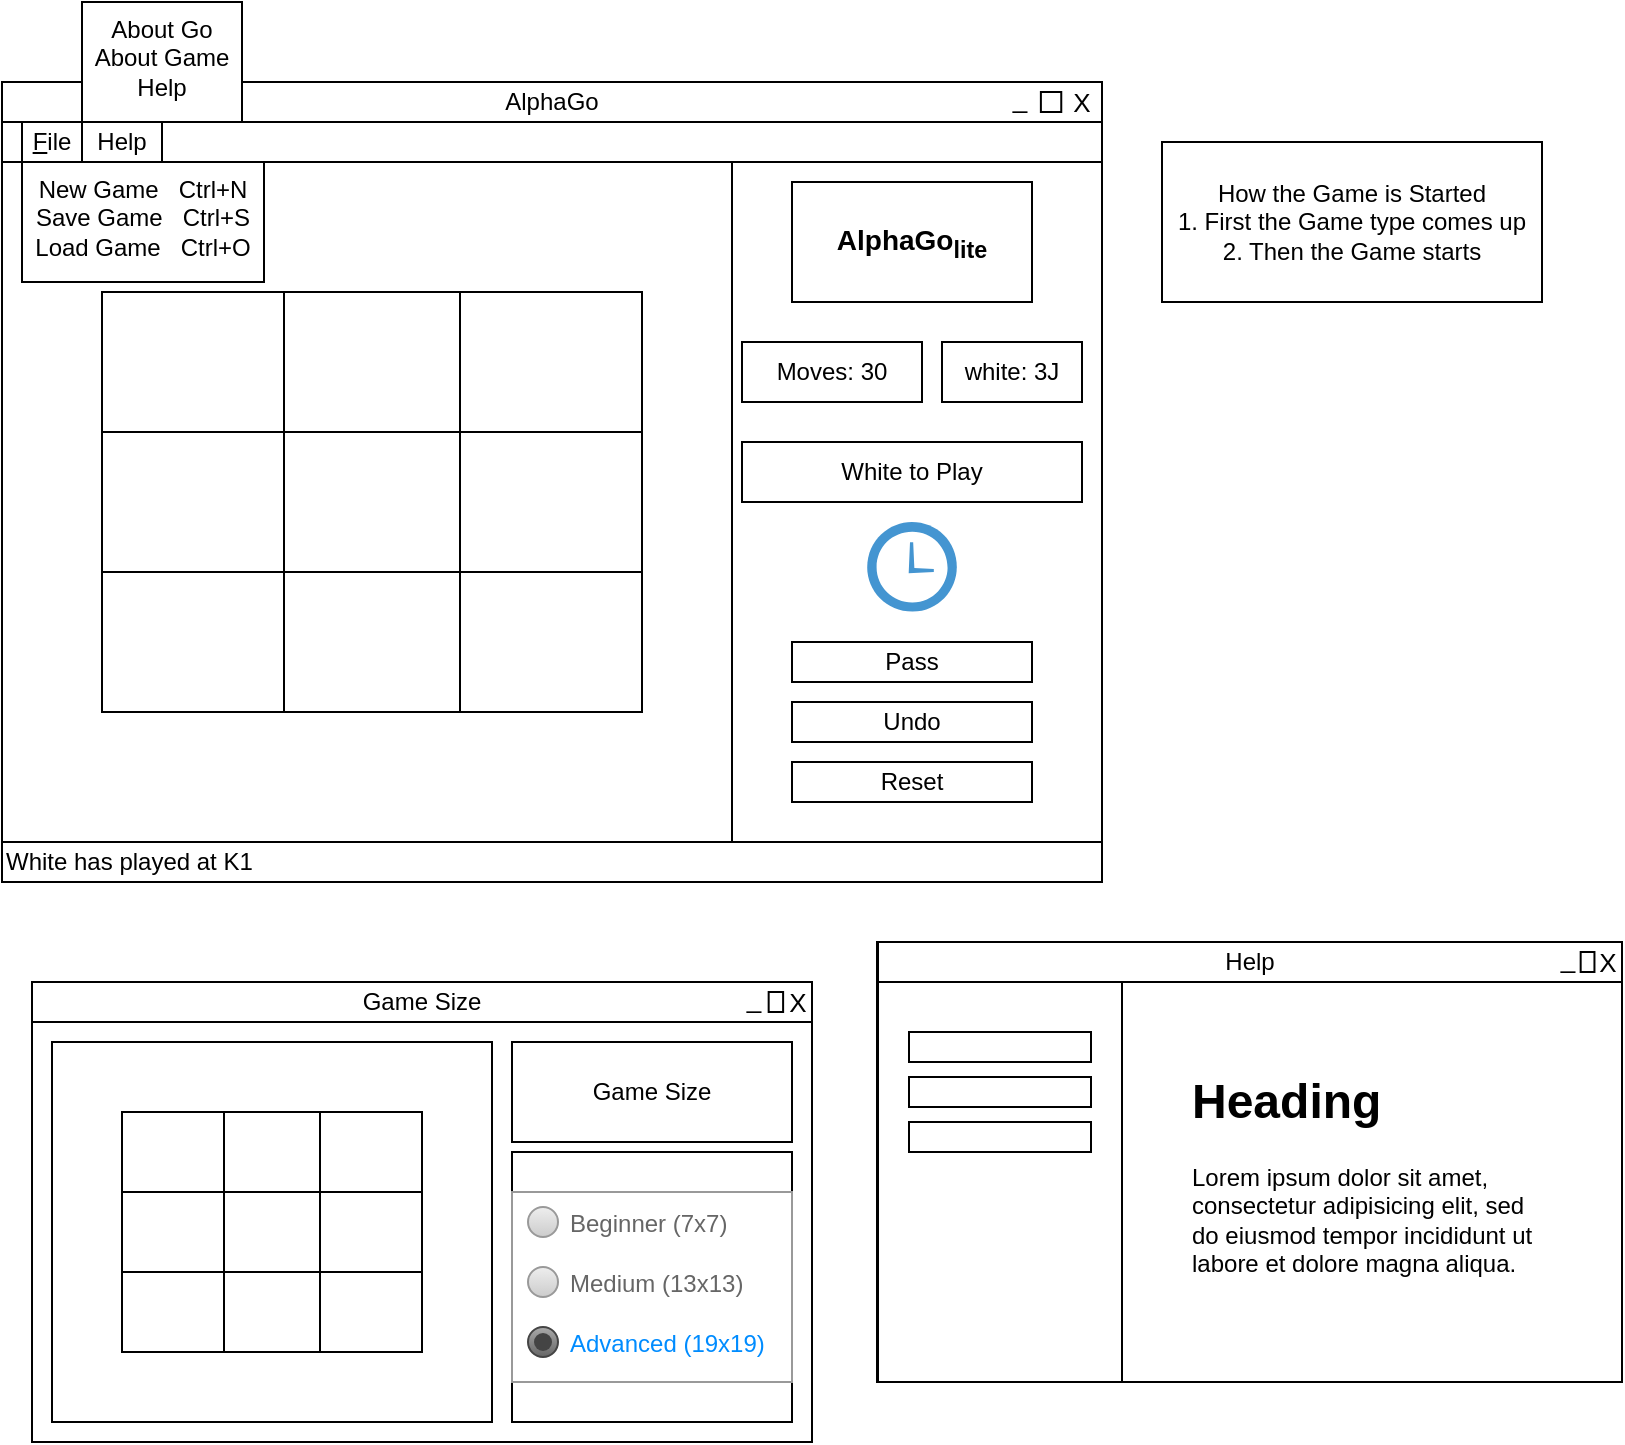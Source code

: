 <mxfile version="13.9.9" type="device"><diagram id="51Nk2DU_CoJyJs-dKS4A" name="Page-1"><mxGraphModel dx="1318" dy="529" grid="1" gridSize="10" guides="1" tooltips="1" connect="1" arrows="1" fold="1" page="1" pageScale="1" pageWidth="850" pageHeight="1100" math="0" shadow="0"><root><mxCell id="0"/><mxCell id="1" parent="0"/><mxCell id="5MKeteqvppfUoBLQCDEC-1" value="&lt;table&gt;&lt;tbody&gt;&lt;tr&gt;&lt;td&gt;&lt;br&gt;&lt;/td&gt;&lt;td&gt;&lt;br&gt;&lt;/td&gt;&lt;td&gt;&lt;br&gt;&lt;/td&gt;&lt;td&gt;&lt;br&gt;&lt;/td&gt;&lt;td&gt;&lt;br&gt;&lt;/td&gt;&lt;td&gt;&lt;br&gt;&lt;/td&gt;&lt;td&gt;&lt;br&gt;&lt;/td&gt;&lt;/tr&gt;&lt;tr&gt;&lt;td&gt;&lt;br&gt;&lt;/td&gt;&lt;td&gt;&lt;br&gt;&lt;/td&gt;&lt;td&gt;&lt;br&gt;&lt;/td&gt;&lt;td&gt;&lt;br&gt;&lt;/td&gt;&lt;td&gt;&lt;br&gt;&lt;/td&gt;&lt;td&gt;&lt;br&gt;&lt;/td&gt;&lt;td&gt;&lt;br&gt;&lt;/td&gt;&lt;/tr&gt;&lt;tr&gt;&lt;td&gt;&lt;br&gt;&lt;/td&gt;&lt;td&gt;&lt;br&gt;&lt;/td&gt;&lt;td&gt;&lt;br&gt;&lt;/td&gt;&lt;td&gt;&lt;br&gt;&lt;/td&gt;&lt;td&gt;&lt;br&gt;&lt;/td&gt;&lt;td&gt;&lt;br&gt;&lt;/td&gt;&lt;td&gt;&lt;br&gt;&lt;/td&gt;&lt;/tr&gt;&lt;tr&gt;&lt;td&gt;&lt;br&gt;&lt;/td&gt;&lt;td&gt;&lt;br&gt;&lt;/td&gt;&lt;td&gt;&lt;br&gt;&lt;/td&gt;&lt;td&gt;&lt;br&gt;&lt;/td&gt;&lt;td&gt;&lt;br&gt;&lt;/td&gt;&lt;td&gt;&lt;br&gt;&lt;/td&gt;&lt;td&gt;&lt;br&gt;&lt;/td&gt;&lt;/tr&gt;&lt;tr&gt;&lt;td&gt;&lt;br&gt;&lt;/td&gt;&lt;td&gt;&lt;br&gt;&lt;/td&gt;&lt;td&gt;&lt;br&gt;&lt;/td&gt;&lt;td&gt;&lt;br&gt;&lt;/td&gt;&lt;td&gt;&lt;br&gt;&lt;/td&gt;&lt;td&gt;&lt;br&gt;&lt;/td&gt;&lt;td&gt;&lt;br&gt;&lt;/td&gt;&lt;/tr&gt;&lt;tr&gt;&lt;td&gt;&lt;br&gt;&lt;/td&gt;&lt;td&gt;&lt;br&gt;&lt;/td&gt;&lt;td&gt;&lt;br&gt;&lt;/td&gt;&lt;td&gt;&lt;br&gt;&lt;/td&gt;&lt;td&gt;&lt;br&gt;&lt;/td&gt;&lt;td&gt;&lt;br&gt;&lt;/td&gt;&lt;td&gt;&lt;br&gt;&lt;/td&gt;&lt;/tr&gt;&lt;tr&gt;&lt;td&gt;&lt;br&gt;&lt;/td&gt;&lt;td&gt;&lt;br&gt;&lt;/td&gt;&lt;td&gt;&lt;br&gt;&lt;/td&gt;&lt;td&gt;&lt;br&gt;&lt;/td&gt;&lt;td&gt;&lt;br&gt;&lt;/td&gt;&lt;td&gt;&lt;br&gt;&lt;/td&gt;&lt;td&gt;&lt;br&gt;&lt;/td&gt;&lt;/tr&gt;&lt;/tbody&gt;&lt;/table&gt;" style="rounded=0;whiteSpace=wrap;html=1;" parent="1" vertex="1"><mxGeometry x="20" y="50" width="550" height="400" as="geometry"/></mxCell><mxCell id="5MKeteqvppfUoBLQCDEC-2" value="" style="group" parent="1" vertex="1" connectable="0"><mxGeometry x="20" y="50" width="550" height="20" as="geometry"/></mxCell><mxCell id="5MKeteqvppfUoBLQCDEC-3" value="AlphaGo" style="rounded=0;whiteSpace=wrap;html=1;" parent="5MKeteqvppfUoBLQCDEC-2" vertex="1"><mxGeometry width="550" height="20" as="geometry"/></mxCell><mxCell id="5MKeteqvppfUoBLQCDEC-4" value="X" style="text;html=1;strokeColor=none;fillColor=none;align=center;verticalAlign=middle;whiteSpace=wrap;rounded=0;fontSize=13;" parent="5MKeteqvppfUoBLQCDEC-2" vertex="1"><mxGeometry x="529.63" y="5" width="20.37" height="10" as="geometry"/></mxCell><mxCell id="5MKeteqvppfUoBLQCDEC-5" value="" style="rounded=0;whiteSpace=wrap;html=1;imageWidth=56;" parent="5MKeteqvppfUoBLQCDEC-2" vertex="1"><mxGeometry x="519.444" y="5" width="10.185" height="10" as="geometry"/></mxCell><mxCell id="5MKeteqvppfUoBLQCDEC-6" value="_" style="text;html=1;strokeColor=none;fillColor=none;align=center;verticalAlign=middle;whiteSpace=wrap;rounded=0;fontSize=13;" parent="5MKeteqvppfUoBLQCDEC-2" vertex="1"><mxGeometry x="499.074" width="20.37" height="15" as="geometry"/></mxCell><mxCell id="5MKeteqvppfUoBLQCDEC-9" value="" style="shape=table;html=1;whiteSpace=wrap;startSize=0;container=1;collapsible=0;childLayout=tableLayout;" parent="1" vertex="1"><mxGeometry x="70" y="155" width="270" height="210" as="geometry"/></mxCell><mxCell id="5MKeteqvppfUoBLQCDEC-10" value="" style="shape=partialRectangle;html=1;whiteSpace=wrap;collapsible=0;dropTarget=0;pointerEvents=0;fillColor=none;top=0;left=0;bottom=0;right=0;points=[[0,0.5],[1,0.5]];portConstraint=eastwest;" parent="5MKeteqvppfUoBLQCDEC-9" vertex="1"><mxGeometry width="270" height="70" as="geometry"/></mxCell><mxCell id="5MKeteqvppfUoBLQCDEC-11" value="" style="shape=partialRectangle;html=1;whiteSpace=wrap;connectable=0;fillColor=none;top=0;left=0;bottom=0;right=0;overflow=hidden;" parent="5MKeteqvppfUoBLQCDEC-10" vertex="1"><mxGeometry width="91" height="70" as="geometry"/></mxCell><mxCell id="5MKeteqvppfUoBLQCDEC-12" value="" style="shape=partialRectangle;html=1;whiteSpace=wrap;connectable=0;fillColor=none;top=0;left=0;bottom=0;right=0;overflow=hidden;" parent="5MKeteqvppfUoBLQCDEC-10" vertex="1"><mxGeometry x="91" width="88" height="70" as="geometry"/></mxCell><mxCell id="5MKeteqvppfUoBLQCDEC-13" value="" style="shape=partialRectangle;html=1;whiteSpace=wrap;connectable=0;fillColor=none;top=0;left=0;bottom=0;right=0;overflow=hidden;" parent="5MKeteqvppfUoBLQCDEC-10" vertex="1"><mxGeometry x="179" width="91" height="70" as="geometry"/></mxCell><mxCell id="5MKeteqvppfUoBLQCDEC-14" value="" style="shape=partialRectangle;html=1;whiteSpace=wrap;collapsible=0;dropTarget=0;pointerEvents=0;fillColor=none;top=0;left=0;bottom=0;right=0;points=[[0,0.5],[1,0.5]];portConstraint=eastwest;" parent="5MKeteqvppfUoBLQCDEC-9" vertex="1"><mxGeometry y="70" width="270" height="70" as="geometry"/></mxCell><mxCell id="5MKeteqvppfUoBLQCDEC-15" value="" style="shape=partialRectangle;html=1;whiteSpace=wrap;connectable=0;fillColor=none;top=0;left=0;bottom=0;right=0;overflow=hidden;" parent="5MKeteqvppfUoBLQCDEC-14" vertex="1"><mxGeometry width="91" height="70" as="geometry"/></mxCell><mxCell id="5MKeteqvppfUoBLQCDEC-16" value="" style="shape=partialRectangle;html=1;whiteSpace=wrap;connectable=0;fillColor=none;top=0;left=0;bottom=0;right=0;overflow=hidden;" parent="5MKeteqvppfUoBLQCDEC-14" vertex="1"><mxGeometry x="91" width="88" height="70" as="geometry"/></mxCell><mxCell id="5MKeteqvppfUoBLQCDEC-17" value="" style="shape=partialRectangle;html=1;whiteSpace=wrap;connectable=0;fillColor=none;top=0;left=0;bottom=0;right=0;overflow=hidden;" parent="5MKeteqvppfUoBLQCDEC-14" vertex="1"><mxGeometry x="179" width="91" height="70" as="geometry"/></mxCell><mxCell id="5MKeteqvppfUoBLQCDEC-18" value="" style="shape=partialRectangle;html=1;whiteSpace=wrap;collapsible=0;dropTarget=0;pointerEvents=0;fillColor=none;top=0;left=0;bottom=0;right=0;points=[[0,0.5],[1,0.5]];portConstraint=eastwest;" parent="5MKeteqvppfUoBLQCDEC-9" vertex="1"><mxGeometry y="140" width="270" height="70" as="geometry"/></mxCell><mxCell id="5MKeteqvppfUoBLQCDEC-19" value="" style="shape=partialRectangle;html=1;whiteSpace=wrap;connectable=0;fillColor=none;top=0;left=0;bottom=0;right=0;overflow=hidden;" parent="5MKeteqvppfUoBLQCDEC-18" vertex="1"><mxGeometry width="91" height="70" as="geometry"/></mxCell><mxCell id="5MKeteqvppfUoBLQCDEC-20" value="" style="shape=partialRectangle;html=1;whiteSpace=wrap;connectable=0;fillColor=none;top=0;left=0;bottom=0;right=0;overflow=hidden;" parent="5MKeteqvppfUoBLQCDEC-18" vertex="1"><mxGeometry x="91" width="88" height="70" as="geometry"/></mxCell><mxCell id="5MKeteqvppfUoBLQCDEC-21" value="" style="shape=partialRectangle;html=1;whiteSpace=wrap;connectable=0;fillColor=none;top=0;left=0;bottom=0;right=0;overflow=hidden;" parent="5MKeteqvppfUoBLQCDEC-18" vertex="1"><mxGeometry x="179" width="91" height="70" as="geometry"/></mxCell><mxCell id="5MKeteqvppfUoBLQCDEC-35" value="" style="line;strokeWidth=1;direction=south;html=1;" parent="1" vertex="1"><mxGeometry x="380" y="70" width="10" height="380" as="geometry"/></mxCell><mxCell id="5MKeteqvppfUoBLQCDEC-36" value="" style="rounded=0;whiteSpace=wrap;html=1;strokeWidth=1;" parent="1" vertex="1"><mxGeometry x="20" y="70" width="550" height="20" as="geometry"/></mxCell><mxCell id="5MKeteqvppfUoBLQCDEC-43" value="Pass" style="rounded=0;whiteSpace=wrap;html=1;strokeWidth=1;" parent="1" vertex="1"><mxGeometry x="415" y="330" width="120" height="20" as="geometry"/></mxCell><mxCell id="5MKeteqvppfUoBLQCDEC-44" value="Reset" style="rounded=0;whiteSpace=wrap;html=1;strokeWidth=1;" parent="1" vertex="1"><mxGeometry x="415" y="390" width="120" height="20" as="geometry"/></mxCell><mxCell id="5MKeteqvppfUoBLQCDEC-45" value="&lt;u&gt;F&lt;/u&gt;ile" style="rounded=0;whiteSpace=wrap;html=1;strokeWidth=1;" parent="1" vertex="1"><mxGeometry x="30" y="70" width="30" height="20" as="geometry"/></mxCell><mxCell id="5MKeteqvppfUoBLQCDEC-49" value="Undo" style="rounded=0;whiteSpace=wrap;html=1;strokeWidth=1;" parent="1" vertex="1"><mxGeometry x="415" y="360" width="120" height="20" as="geometry"/></mxCell><mxCell id="5MKeteqvppfUoBLQCDEC-51" value="&lt;font style=&quot;font-size: 14px&quot;&gt;&lt;b&gt;AlphaGo&lt;sub&gt;lite&lt;/sub&gt;&lt;/b&gt;&lt;/font&gt;" style="rounded=0;whiteSpace=wrap;html=1;strokeWidth=1;" parent="1" vertex="1"><mxGeometry x="415" y="100" width="120" height="60" as="geometry"/></mxCell><mxCell id="5MKeteqvppfUoBLQCDEC-52" value="New Game&amp;nbsp; &amp;nbsp;Ctrl+N&lt;br&gt;Save Game&amp;nbsp; &amp;nbsp;Ctrl+S&lt;br&gt;Load Game&amp;nbsp; &amp;nbsp;Ctrl+O" style="rounded=0;whiteSpace=wrap;html=1;strokeWidth=1;verticalAlign=top;" parent="1" vertex="1"><mxGeometry x="30" y="90" width="121" height="60" as="geometry"/></mxCell><mxCell id="5MKeteqvppfUoBLQCDEC-53" value="White has played at K1" style="rounded=0;whiteSpace=wrap;html=1;strokeWidth=1;align=left;" parent="1" vertex="1"><mxGeometry x="20" y="430" width="550" height="20" as="geometry"/></mxCell><mxCell id="5MKeteqvppfUoBLQCDEC-55" value="White to Play" style="rounded=0;whiteSpace=wrap;html=1;strokeWidth=1;" parent="1" vertex="1"><mxGeometry x="390" y="230" width="170" height="30" as="geometry"/></mxCell><mxCell id="c2pnQzsOKzlGRiYMzQNe-1" value="" style="rounded=0;whiteSpace=wrap;html=1;" parent="1" vertex="1"><mxGeometry x="35" y="500" width="390" height="230" as="geometry"/></mxCell><mxCell id="c2pnQzsOKzlGRiYMzQNe-2" value="" style="group" parent="1" vertex="1" connectable="0"><mxGeometry x="35" y="500" width="390" height="20" as="geometry"/></mxCell><mxCell id="c2pnQzsOKzlGRiYMzQNe-3" value="Game Size" style="rounded=0;whiteSpace=wrap;html=1;" parent="c2pnQzsOKzlGRiYMzQNe-2" vertex="1"><mxGeometry width="390" height="20" as="geometry"/></mxCell><mxCell id="c2pnQzsOKzlGRiYMzQNe-4" value="X" style="text;html=1;strokeColor=none;fillColor=none;align=center;verticalAlign=middle;whiteSpace=wrap;rounded=0;fontSize=13;" parent="c2pnQzsOKzlGRiYMzQNe-2" vertex="1"><mxGeometry x="375.556" y="5" width="14.444" height="10" as="geometry"/></mxCell><mxCell id="c2pnQzsOKzlGRiYMzQNe-5" value="" style="rounded=0;whiteSpace=wrap;html=1;imageWidth=56;" parent="c2pnQzsOKzlGRiYMzQNe-2" vertex="1"><mxGeometry x="368.333" y="5" width="7.222" height="10" as="geometry"/></mxCell><mxCell id="c2pnQzsOKzlGRiYMzQNe-6" value="_" style="text;html=1;strokeColor=none;fillColor=none;align=center;verticalAlign=middle;whiteSpace=wrap;rounded=0;fontSize=13;" parent="c2pnQzsOKzlGRiYMzQNe-2" vertex="1"><mxGeometry x="353.889" width="14.444" height="15" as="geometry"/></mxCell><mxCell id="c2pnQzsOKzlGRiYMzQNe-7" value="" style="rounded=0;whiteSpace=wrap;html=1;" parent="1" vertex="1"><mxGeometry x="45" y="530" width="220" height="190" as="geometry"/></mxCell><mxCell id="c2pnQzsOKzlGRiYMzQNe-8" value="" style="rounded=0;whiteSpace=wrap;html=1;" parent="1" vertex="1"><mxGeometry x="275" y="585" width="140" height="135" as="geometry"/></mxCell><mxCell id="c2pnQzsOKzlGRiYMzQNe-9" value="Game Size" style="rounded=0;whiteSpace=wrap;html=1;" parent="1" vertex="1"><mxGeometry x="275" y="530" width="140" height="50" as="geometry"/></mxCell><mxCell id="c2pnQzsOKzlGRiYMzQNe-10" value="" style="shape=table;html=1;whiteSpace=wrap;startSize=0;container=1;collapsible=0;childLayout=tableLayout;" parent="1" vertex="1"><mxGeometry x="80" y="565" width="150" height="120" as="geometry"/></mxCell><mxCell id="c2pnQzsOKzlGRiYMzQNe-11" value="" style="shape=partialRectangle;html=1;whiteSpace=wrap;collapsible=0;dropTarget=0;pointerEvents=0;fillColor=none;top=0;left=0;bottom=0;right=0;points=[[0,0.5],[1,0.5]];portConstraint=eastwest;" parent="c2pnQzsOKzlGRiYMzQNe-10" vertex="1"><mxGeometry width="150" height="40" as="geometry"/></mxCell><mxCell id="c2pnQzsOKzlGRiYMzQNe-12" value="" style="shape=partialRectangle;html=1;whiteSpace=wrap;connectable=0;fillColor=none;top=0;left=0;bottom=0;right=0;overflow=hidden;" parent="c2pnQzsOKzlGRiYMzQNe-11" vertex="1"><mxGeometry width="51" height="40" as="geometry"/></mxCell><mxCell id="c2pnQzsOKzlGRiYMzQNe-13" value="" style="shape=partialRectangle;html=1;whiteSpace=wrap;connectable=0;fillColor=none;top=0;left=0;bottom=0;right=0;overflow=hidden;" parent="c2pnQzsOKzlGRiYMzQNe-11" vertex="1"><mxGeometry x="51" width="48" height="40" as="geometry"/></mxCell><mxCell id="c2pnQzsOKzlGRiYMzQNe-14" value="" style="shape=partialRectangle;html=1;whiteSpace=wrap;connectable=0;fillColor=none;top=0;left=0;bottom=0;right=0;overflow=hidden;" parent="c2pnQzsOKzlGRiYMzQNe-11" vertex="1"><mxGeometry x="99" width="51" height="40" as="geometry"/></mxCell><mxCell id="c2pnQzsOKzlGRiYMzQNe-15" value="" style="shape=partialRectangle;html=1;whiteSpace=wrap;collapsible=0;dropTarget=0;pointerEvents=0;fillColor=none;top=0;left=0;bottom=0;right=0;points=[[0,0.5],[1,0.5]];portConstraint=eastwest;" parent="c2pnQzsOKzlGRiYMzQNe-10" vertex="1"><mxGeometry y="40" width="150" height="40" as="geometry"/></mxCell><mxCell id="c2pnQzsOKzlGRiYMzQNe-16" value="" style="shape=partialRectangle;html=1;whiteSpace=wrap;connectable=0;fillColor=none;top=0;left=0;bottom=0;right=0;overflow=hidden;" parent="c2pnQzsOKzlGRiYMzQNe-15" vertex="1"><mxGeometry width="51" height="40" as="geometry"/></mxCell><mxCell id="c2pnQzsOKzlGRiYMzQNe-17" value="" style="shape=partialRectangle;html=1;whiteSpace=wrap;connectable=0;fillColor=none;top=0;left=0;bottom=0;right=0;overflow=hidden;" parent="c2pnQzsOKzlGRiYMzQNe-15" vertex="1"><mxGeometry x="51" width="48" height="40" as="geometry"/></mxCell><mxCell id="c2pnQzsOKzlGRiYMzQNe-18" value="" style="shape=partialRectangle;html=1;whiteSpace=wrap;connectable=0;fillColor=none;top=0;left=0;bottom=0;right=0;overflow=hidden;" parent="c2pnQzsOKzlGRiYMzQNe-15" vertex="1"><mxGeometry x="99" width="51" height="40" as="geometry"/></mxCell><mxCell id="c2pnQzsOKzlGRiYMzQNe-19" value="" style="shape=partialRectangle;html=1;whiteSpace=wrap;collapsible=0;dropTarget=0;pointerEvents=0;fillColor=none;top=0;left=0;bottom=0;right=0;points=[[0,0.5],[1,0.5]];portConstraint=eastwest;" parent="c2pnQzsOKzlGRiYMzQNe-10" vertex="1"><mxGeometry y="80" width="150" height="40" as="geometry"/></mxCell><mxCell id="c2pnQzsOKzlGRiYMzQNe-20" value="" style="shape=partialRectangle;html=1;whiteSpace=wrap;connectable=0;fillColor=none;top=0;left=0;bottom=0;right=0;overflow=hidden;" parent="c2pnQzsOKzlGRiYMzQNe-19" vertex="1"><mxGeometry width="51" height="40" as="geometry"/></mxCell><mxCell id="c2pnQzsOKzlGRiYMzQNe-21" value="" style="shape=partialRectangle;html=1;whiteSpace=wrap;connectable=0;fillColor=none;top=0;left=0;bottom=0;right=0;overflow=hidden;" parent="c2pnQzsOKzlGRiYMzQNe-19" vertex="1"><mxGeometry x="51" width="48" height="40" as="geometry"/></mxCell><mxCell id="c2pnQzsOKzlGRiYMzQNe-22" value="" style="shape=partialRectangle;html=1;whiteSpace=wrap;connectable=0;fillColor=none;top=0;left=0;bottom=0;right=0;overflow=hidden;" parent="c2pnQzsOKzlGRiYMzQNe-19" vertex="1"><mxGeometry x="99" width="51" height="40" as="geometry"/></mxCell><mxCell id="c2pnQzsOKzlGRiYMzQNe-24" value="" style="strokeWidth=1;shadow=0;dashed=0;align=center;html=1;shape=mxgraph.mockup.forms.rrect;rSize=0;strokeColor=#999999;fillColor=#ffffff;recursiveResize=0;" parent="1" vertex="1"><mxGeometry x="275" y="605" width="140" height="95" as="geometry"/></mxCell><mxCell id="c2pnQzsOKzlGRiYMzQNe-25" value="&lt;font style=&quot;font-size: 12px&quot;&gt;Beginner (7x7)&lt;/font&gt;" style="shape=ellipse;rSize=0;fillColor=#eeeeee;strokeColor=#999999;gradientColor=#cccccc;html=1;align=left;spacingLeft=4;fontSize=17;fontColor=#666666;labelPosition=right;" parent="c2pnQzsOKzlGRiYMzQNe-24" vertex="1"><mxGeometry x="8" y="7.5" width="15" height="15" as="geometry"/></mxCell><mxCell id="c2pnQzsOKzlGRiYMzQNe-26" value="&lt;font style=&quot;font-size: 12px&quot;&gt;Medium (13x13)&lt;/font&gt;" style="shape=ellipse;rSize=0;fillColor=#eeeeee;strokeColor=#999999;gradientColor=#cccccc;html=1;align=left;spacingLeft=4;fontSize=17;fontColor=#666666;labelPosition=right;" parent="c2pnQzsOKzlGRiYMzQNe-24" vertex="1"><mxGeometry x="8" y="37.5" width="15" height="15" as="geometry"/></mxCell><mxCell id="c2pnQzsOKzlGRiYMzQNe-27" value="&lt;font style=&quot;font-size: 12px&quot;&gt;Advanced (19x19)&lt;/font&gt;" style="shape=ellipse;rSize=0;fillColor=#aaaaaa;strokeColor=#444444;gradientColor=#666666;html=1;align=left;spacingLeft=4;fontSize=17;fontColor=#008cff;labelPosition=right;" parent="c2pnQzsOKzlGRiYMzQNe-24" vertex="1"><mxGeometry x="8" y="67.5" width="15" height="15" as="geometry"/></mxCell><mxCell id="c2pnQzsOKzlGRiYMzQNe-28" value="" style="shape=ellipse;fillColor=#444444;strokeColor=none;html=1;" parent="c2pnQzsOKzlGRiYMzQNe-27" vertex="1"><mxGeometry x="3" y="3" width="9" height="9" as="geometry"/></mxCell><mxCell id="c2pnQzsOKzlGRiYMzQNe-30" value="" style="rounded=0;whiteSpace=wrap;html=1;" parent="1" vertex="1"><mxGeometry x="457.5" y="480" width="372.5" height="220" as="geometry"/></mxCell><mxCell id="c2pnQzsOKzlGRiYMzQNe-31" value="" style="group" parent="1" vertex="1" connectable="0"><mxGeometry x="458" y="480" width="372" height="20" as="geometry"/></mxCell><mxCell id="c2pnQzsOKzlGRiYMzQNe-32" value="Help" style="rounded=0;whiteSpace=wrap;html=1;" parent="c2pnQzsOKzlGRiYMzQNe-31" vertex="1"><mxGeometry width="372" height="20" as="geometry"/></mxCell><mxCell id="c2pnQzsOKzlGRiYMzQNe-33" value="X" style="text;html=1;strokeColor=none;fillColor=none;align=center;verticalAlign=middle;whiteSpace=wrap;rounded=0;fontSize=13;" parent="c2pnQzsOKzlGRiYMzQNe-31" vertex="1"><mxGeometry x="358.222" y="5" width="13.778" height="10" as="geometry"/></mxCell><mxCell id="c2pnQzsOKzlGRiYMzQNe-34" value="" style="rounded=0;whiteSpace=wrap;html=1;imageWidth=56;" parent="c2pnQzsOKzlGRiYMzQNe-31" vertex="1"><mxGeometry x="351.333" y="5" width="6.889" height="10" as="geometry"/></mxCell><mxCell id="c2pnQzsOKzlGRiYMzQNe-35" value="_" style="text;html=1;strokeColor=none;fillColor=none;align=center;verticalAlign=middle;whiteSpace=wrap;rounded=0;fontSize=13;" parent="c2pnQzsOKzlGRiYMzQNe-31" vertex="1"><mxGeometry x="337.556" width="13.778" height="15" as="geometry"/></mxCell><mxCell id="c2pnQzsOKzlGRiYMzQNe-36" value="" style="rounded=0;whiteSpace=wrap;html=1;" parent="1" vertex="1"><mxGeometry x="458" y="500" width="122" height="200" as="geometry"/></mxCell><mxCell id="c2pnQzsOKzlGRiYMzQNe-38" value="&lt;h1&gt;Heading&lt;/h1&gt;&lt;p&gt;Lorem ipsum dolor sit amet, consectetur adipisicing elit, sed do eiusmod tempor incididunt ut labore et dolore magna aliqua.&lt;/p&gt;" style="text;html=1;strokeColor=none;fillColor=none;spacing=5;spacingTop=-20;whiteSpace=wrap;overflow=hidden;rounded=0;" parent="1" vertex="1"><mxGeometry x="610" y="540" width="190" height="120" as="geometry"/></mxCell><mxCell id="c2pnQzsOKzlGRiYMzQNe-39" value="" style="rounded=0;whiteSpace=wrap;html=1;" parent="1" vertex="1"><mxGeometry x="473.5" y="525" width="91" height="15" as="geometry"/></mxCell><mxCell id="c2pnQzsOKzlGRiYMzQNe-40" value="" style="rounded=0;whiteSpace=wrap;html=1;" parent="1" vertex="1"><mxGeometry x="473.5" y="547.5" width="91" height="15" as="geometry"/></mxCell><mxCell id="c2pnQzsOKzlGRiYMzQNe-41" value="" style="rounded=0;whiteSpace=wrap;html=1;" parent="1" vertex="1"><mxGeometry x="473.5" y="570" width="91" height="15" as="geometry"/></mxCell><mxCell id="c2pnQzsOKzlGRiYMzQNe-44" value="" style="shadow=0;dashed=0;html=1;strokeColor=none;fillColor=#4495D1;labelPosition=center;verticalLabelPosition=bottom;verticalAlign=top;align=center;outlineConnect=0;shape=mxgraph.veeam.time;" parent="1" vertex="1"><mxGeometry x="452.6" y="270" width="44.8" height="44.8" as="geometry"/></mxCell><mxCell id="c2pnQzsOKzlGRiYMzQNe-45" value="Help" style="rounded=0;whiteSpace=wrap;html=1;" parent="1" vertex="1"><mxGeometry x="60" y="70" width="40" height="20" as="geometry"/></mxCell><mxCell id="c2pnQzsOKzlGRiYMzQNe-46" value="About Go&lt;br&gt;About Game&lt;br&gt;Help" style="rounded=0;whiteSpace=wrap;html=1;verticalAlign=top;" parent="1" vertex="1"><mxGeometry x="60" y="10" width="80" height="60" as="geometry"/></mxCell><mxCell id="c2pnQzsOKzlGRiYMzQNe-47" value="How the Game is Started&lt;br&gt;1. First the Game type comes up&lt;br&gt;2. Then the Game starts" style="rounded=0;whiteSpace=wrap;html=1;verticalAlign=middle;" parent="1" vertex="1"><mxGeometry x="600" y="80" width="190" height="80" as="geometry"/></mxCell><mxCell id="WbU0r1-F_2dC71obiEDH-3" value="Moves: 30" style="rounded=0;whiteSpace=wrap;html=1;" vertex="1" parent="1"><mxGeometry x="390" y="180" width="90" height="30" as="geometry"/></mxCell><mxCell id="WbU0r1-F_2dC71obiEDH-4" value="white: 3J" style="rounded=0;whiteSpace=wrap;html=1;" vertex="1" parent="1"><mxGeometry x="490" y="180" width="70" height="30" as="geometry"/></mxCell></root></mxGraphModel></diagram></mxfile>
